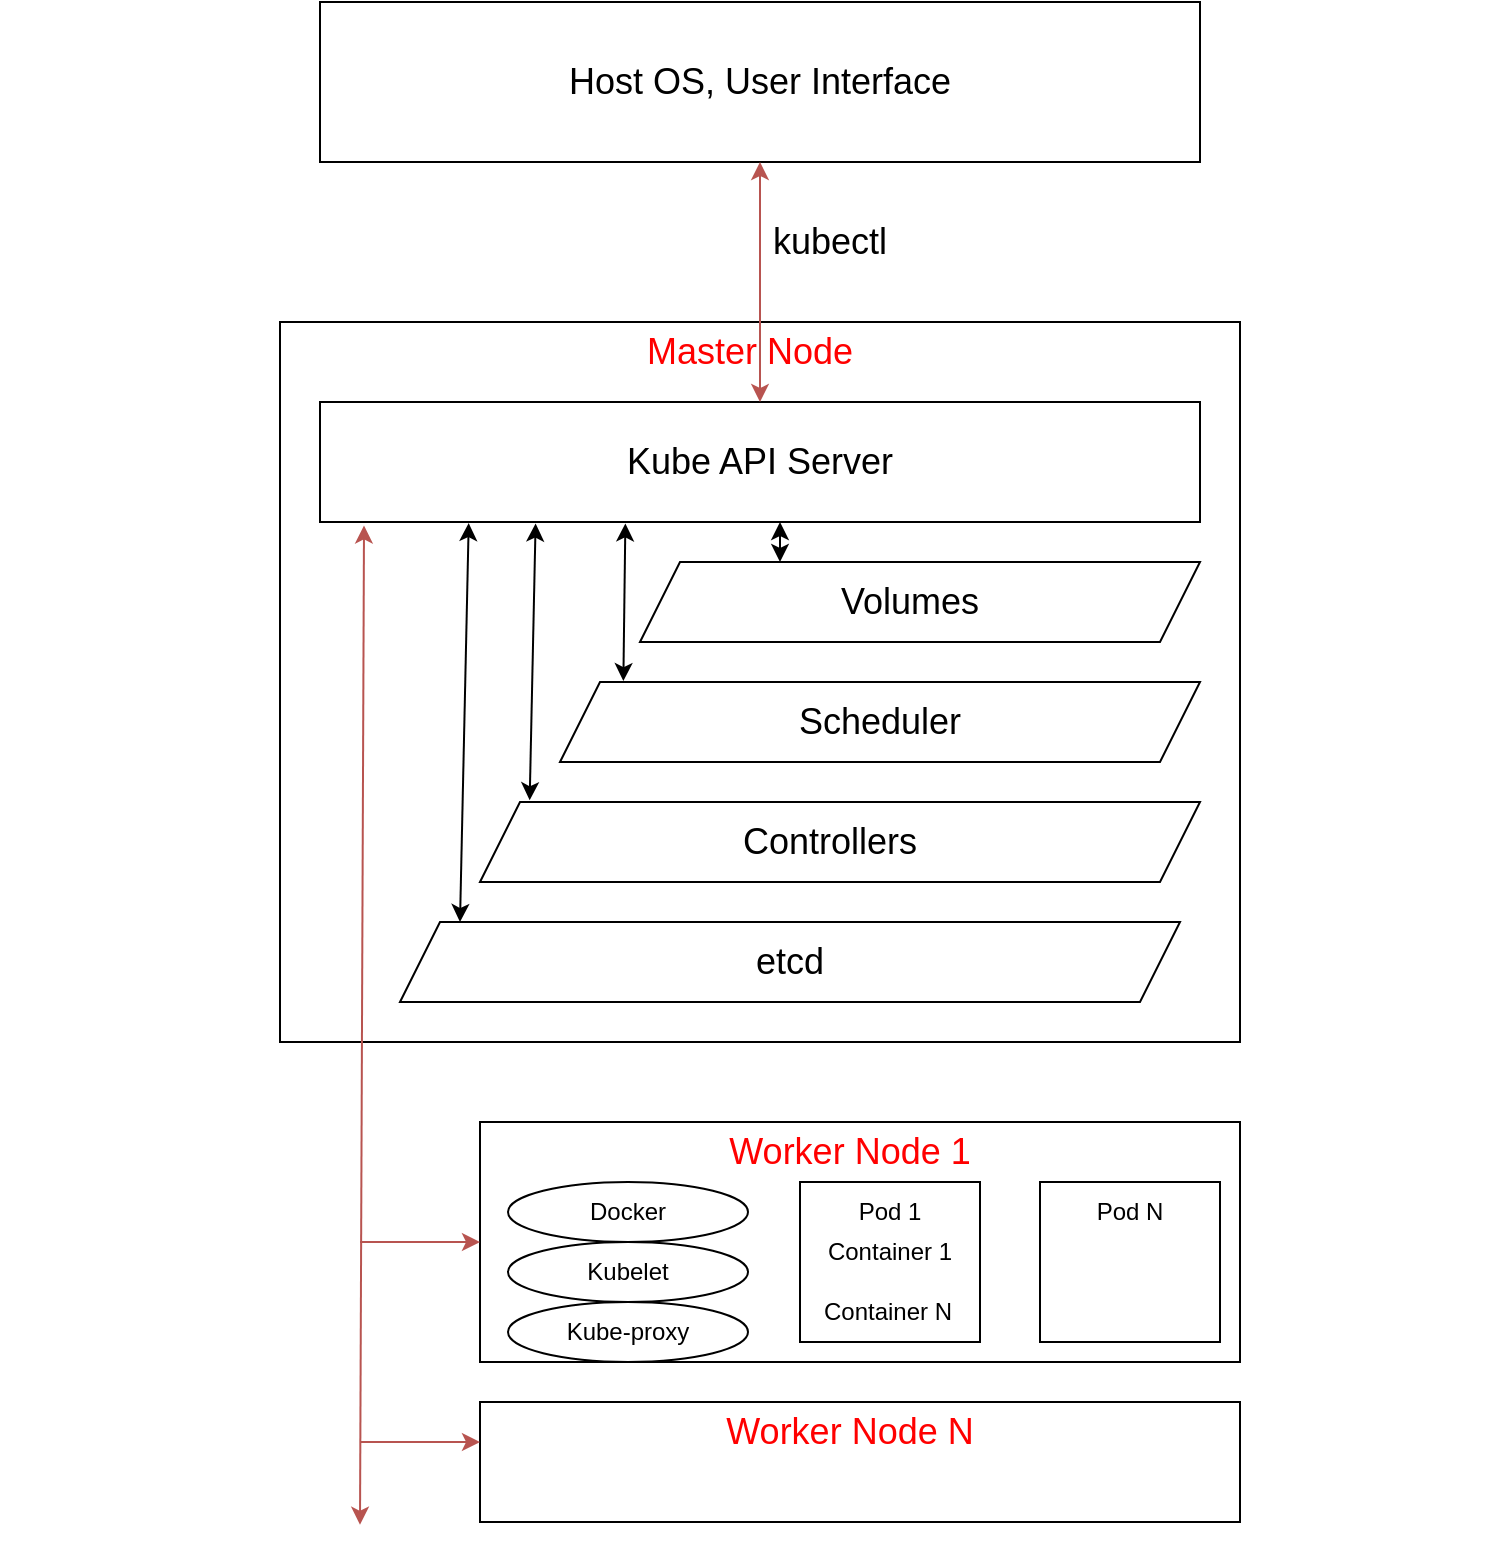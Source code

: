 <mxfile version="21.2.9" type="github">
  <diagram name="Страница 1" id="uwFEdxgpk832R23r9vTN">
    <mxGraphModel dx="683" dy="366" grid="1" gridSize="10" guides="1" tooltips="1" connect="1" arrows="1" fold="1" page="1" pageScale="1" pageWidth="827" pageHeight="1169" math="0" shadow="0">
      <root>
        <mxCell id="0" />
        <mxCell id="1" parent="0" />
        <mxCell id="uK35nHAd_BGC3GV_SIp5-1" value="" style="rounded=0;whiteSpace=wrap;html=1;" vertex="1" parent="1">
          <mxGeometry x="200" y="40" width="440" height="80" as="geometry" />
        </mxCell>
        <mxCell id="uK35nHAd_BGC3GV_SIp5-2" value="&lt;font style=&quot;font-size: 18px;&quot;&gt;Host OS, User Interface&lt;/font&gt;" style="text;html=1;strokeColor=none;fillColor=none;align=center;verticalAlign=middle;whiteSpace=wrap;rounded=0;" vertex="1" parent="1">
          <mxGeometry x="200" y="40" width="440" height="80" as="geometry" />
        </mxCell>
        <mxCell id="uK35nHAd_BGC3GV_SIp5-4" value="&lt;font style=&quot;font-size: 18px;&quot;&gt;kubectl&lt;/font&gt;" style="text;html=1;strokeColor=none;fillColor=none;align=center;verticalAlign=middle;whiteSpace=wrap;rounded=0;" vertex="1" parent="1">
          <mxGeometry x="380" y="130" width="150" height="60" as="geometry" />
        </mxCell>
        <mxCell id="uK35nHAd_BGC3GV_SIp5-5" value="" style="rounded=0;whiteSpace=wrap;html=1;" vertex="1" parent="1">
          <mxGeometry x="180" y="200" width="480" height="360" as="geometry" />
        </mxCell>
        <mxCell id="uK35nHAd_BGC3GV_SIp5-6" value="&lt;font color=&quot;#ff0000&quot; style=&quot;font-size: 18px;&quot;&gt;Master Node&lt;/font&gt;" style="text;html=1;strokeColor=none;fillColor=none;align=center;verticalAlign=middle;whiteSpace=wrap;rounded=0;" vertex="1" parent="1">
          <mxGeometry x="40" y="200" width="750" height="30" as="geometry" />
        </mxCell>
        <mxCell id="uK35nHAd_BGC3GV_SIp5-7" value="" style="rounded=0;whiteSpace=wrap;html=1;" vertex="1" parent="1">
          <mxGeometry x="200" y="240" width="440" height="60" as="geometry" />
        </mxCell>
        <mxCell id="uK35nHAd_BGC3GV_SIp5-8" value="&lt;font style=&quot;font-size: 18px;&quot;&gt;Kube API Server&lt;/font&gt;" style="text;html=1;strokeColor=none;fillColor=none;align=center;verticalAlign=middle;whiteSpace=wrap;rounded=0;" vertex="1" parent="1">
          <mxGeometry x="220" y="255" width="400" height="30" as="geometry" />
        </mxCell>
        <mxCell id="uK35nHAd_BGC3GV_SIp5-10" value="" style="endArrow=classic;startArrow=classic;html=1;rounded=0;exitX=0.5;exitY=1;exitDx=0;exitDy=0;fillColor=#f8cecc;strokeColor=#b85450;" edge="1" parent="1" source="uK35nHAd_BGC3GV_SIp5-2" target="uK35nHAd_BGC3GV_SIp5-7">
          <mxGeometry width="50" height="50" relative="1" as="geometry">
            <mxPoint x="410" y="330" as="sourcePoint" />
            <mxPoint x="460" y="280" as="targetPoint" />
          </mxGeometry>
        </mxCell>
        <mxCell id="uK35nHAd_BGC3GV_SIp5-11" value="" style="shape=parallelogram;perimeter=parallelogramPerimeter;whiteSpace=wrap;html=1;fixedSize=1;" vertex="1" parent="1">
          <mxGeometry x="360" y="320" width="280" height="40" as="geometry" />
        </mxCell>
        <mxCell id="uK35nHAd_BGC3GV_SIp5-12" value="" style="shape=parallelogram;perimeter=parallelogramPerimeter;whiteSpace=wrap;html=1;fixedSize=1;" vertex="1" parent="1">
          <mxGeometry x="320" y="380" width="320" height="40" as="geometry" />
        </mxCell>
        <mxCell id="uK35nHAd_BGC3GV_SIp5-13" value="" style="shape=parallelogram;perimeter=parallelogramPerimeter;whiteSpace=wrap;html=1;fixedSize=1;" vertex="1" parent="1">
          <mxGeometry x="280" y="440" width="360" height="40" as="geometry" />
        </mxCell>
        <mxCell id="uK35nHAd_BGC3GV_SIp5-14" value="&lt;font style=&quot;font-size: 18px;&quot;&gt;Volumes&lt;/font&gt;" style="text;html=1;strokeColor=none;fillColor=none;align=center;verticalAlign=middle;whiteSpace=wrap;rounded=0;" vertex="1" parent="1">
          <mxGeometry x="370" y="325" width="250" height="30" as="geometry" />
        </mxCell>
        <mxCell id="uK35nHAd_BGC3GV_SIp5-15" value="&lt;font style=&quot;font-size: 18px;&quot;&gt;Scheduler&lt;/font&gt;" style="text;html=1;strokeColor=none;fillColor=none;align=center;verticalAlign=middle;whiteSpace=wrap;rounded=0;" vertex="1" parent="1">
          <mxGeometry x="340" y="385" width="280" height="30" as="geometry" />
        </mxCell>
        <mxCell id="uK35nHAd_BGC3GV_SIp5-16" value="&lt;font style=&quot;font-size: 18px;&quot;&gt;Controllers&lt;/font&gt;" style="text;html=1;strokeColor=none;fillColor=none;align=center;verticalAlign=middle;whiteSpace=wrap;rounded=0;" vertex="1" parent="1">
          <mxGeometry x="290" y="445" width="330" height="30" as="geometry" />
        </mxCell>
        <mxCell id="uK35nHAd_BGC3GV_SIp5-17" value="" style="endArrow=classic;startArrow=classic;html=1;rounded=0;entryX=0.25;entryY=0;entryDx=0;entryDy=0;" edge="1" parent="1" target="uK35nHAd_BGC3GV_SIp5-11">
          <mxGeometry width="50" height="50" relative="1" as="geometry">
            <mxPoint x="430" y="300" as="sourcePoint" />
            <mxPoint x="390" y="390" as="targetPoint" />
          </mxGeometry>
        </mxCell>
        <mxCell id="uK35nHAd_BGC3GV_SIp5-18" value="" style="endArrow=classic;startArrow=classic;html=1;rounded=0;exitX=0.099;exitY=-0.011;exitDx=0;exitDy=0;exitPerimeter=0;entryX=0.347;entryY=1.012;entryDx=0;entryDy=0;entryPerimeter=0;" edge="1" parent="1" source="uK35nHAd_BGC3GV_SIp5-12" target="uK35nHAd_BGC3GV_SIp5-7">
          <mxGeometry width="50" height="50" relative="1" as="geometry">
            <mxPoint x="480" y="410" as="sourcePoint" />
            <mxPoint x="335" y="300" as="targetPoint" />
          </mxGeometry>
        </mxCell>
        <mxCell id="uK35nHAd_BGC3GV_SIp5-19" value="" style="endArrow=classic;startArrow=classic;html=1;rounded=0;entryX=0.069;entryY=-0.022;entryDx=0;entryDy=0;entryPerimeter=0;exitX=0.245;exitY=1.013;exitDx=0;exitDy=0;exitPerimeter=0;" edge="1" parent="1" source="uK35nHAd_BGC3GV_SIp5-7" target="uK35nHAd_BGC3GV_SIp5-13">
          <mxGeometry width="50" height="50" relative="1" as="geometry">
            <mxPoint x="430" y="330" as="sourcePoint" />
            <mxPoint x="480" y="280" as="targetPoint" />
          </mxGeometry>
        </mxCell>
        <mxCell id="uK35nHAd_BGC3GV_SIp5-20" value="" style="shape=parallelogram;perimeter=parallelogramPerimeter;whiteSpace=wrap;html=1;fixedSize=1;" vertex="1" parent="1">
          <mxGeometry x="240" y="500" width="390" height="40" as="geometry" />
        </mxCell>
        <mxCell id="uK35nHAd_BGC3GV_SIp5-21" value="&lt;font style=&quot;font-size: 18px;&quot;&gt;etcd&lt;/font&gt;" style="text;html=1;strokeColor=none;fillColor=none;align=center;verticalAlign=middle;whiteSpace=wrap;rounded=0;" vertex="1" parent="1">
          <mxGeometry x="270" y="505" width="330" height="30" as="geometry" />
        </mxCell>
        <mxCell id="uK35nHAd_BGC3GV_SIp5-22" value="" style="endArrow=classic;startArrow=classic;html=1;rounded=0;entryX=0.069;entryY=-0.022;entryDx=0;entryDy=0;entryPerimeter=0;exitX=0.169;exitY=1.009;exitDx=0;exitDy=0;exitPerimeter=0;" edge="1" parent="1" source="uK35nHAd_BGC3GV_SIp5-7">
          <mxGeometry width="50" height="50" relative="1" as="geometry">
            <mxPoint x="273" y="362" as="sourcePoint" />
            <mxPoint x="270" y="500" as="targetPoint" />
          </mxGeometry>
        </mxCell>
        <mxCell id="uK35nHAd_BGC3GV_SIp5-23" value="" style="endArrow=classic;startArrow=classic;html=1;rounded=0;entryX=0.05;entryY=1.029;entryDx=0;entryDy=0;entryPerimeter=0;fillColor=#f8cecc;strokeColor=#b85450;" edge="1" parent="1" target="uK35nHAd_BGC3GV_SIp5-7">
          <mxGeometry width="50" height="50" relative="1" as="geometry">
            <mxPoint x="220" y="801.379" as="sourcePoint" />
            <mxPoint x="530" y="360" as="targetPoint" />
          </mxGeometry>
        </mxCell>
        <mxCell id="uK35nHAd_BGC3GV_SIp5-24" value="" style="rounded=0;whiteSpace=wrap;html=1;" vertex="1" parent="1">
          <mxGeometry x="280" y="600" width="380" height="120" as="geometry" />
        </mxCell>
        <mxCell id="uK35nHAd_BGC3GV_SIp5-25" value="" style="endArrow=classic;html=1;rounded=0;entryX=0;entryY=0.5;entryDx=0;entryDy=0;fillColor=#f8cecc;strokeColor=#b85450;" edge="1" parent="1" target="uK35nHAd_BGC3GV_SIp5-24">
          <mxGeometry width="50" height="50" relative="1" as="geometry">
            <mxPoint x="220" y="660" as="sourcePoint" />
            <mxPoint x="530" y="590" as="targetPoint" />
          </mxGeometry>
        </mxCell>
        <mxCell id="uK35nHAd_BGC3GV_SIp5-26" value="&lt;font style=&quot;font-size: 18px;&quot; color=&quot;#ff0000&quot;&gt;Worker Node 1&lt;/font&gt;" style="text;html=1;strokeColor=none;fillColor=none;align=center;verticalAlign=middle;whiteSpace=wrap;rounded=0;" vertex="1" parent="1">
          <mxGeometry x="280" y="600" width="370" height="30" as="geometry" />
        </mxCell>
        <mxCell id="uK35nHAd_BGC3GV_SIp5-27" value="" style="rounded=0;whiteSpace=wrap;html=1;" vertex="1" parent="1">
          <mxGeometry x="440" y="630" width="90" height="80" as="geometry" />
        </mxCell>
        <mxCell id="uK35nHAd_BGC3GV_SIp5-28" value="Pod 1" style="text;html=1;strokeColor=none;fillColor=none;align=center;verticalAlign=middle;whiteSpace=wrap;rounded=0;" vertex="1" parent="1">
          <mxGeometry x="440" y="630" width="90" height="30" as="geometry" />
        </mxCell>
        <mxCell id="uK35nHAd_BGC3GV_SIp5-29" value="" style="rounded=0;whiteSpace=wrap;html=1;" vertex="1" parent="1">
          <mxGeometry x="560" y="630" width="90" height="80" as="geometry" />
        </mxCell>
        <mxCell id="uK35nHAd_BGC3GV_SIp5-30" value="Pod N" style="text;html=1;strokeColor=none;fillColor=none;align=center;verticalAlign=middle;whiteSpace=wrap;rounded=0;" vertex="1" parent="1">
          <mxGeometry x="560" y="630" width="90" height="30" as="geometry" />
        </mxCell>
        <mxCell id="uK35nHAd_BGC3GV_SIp5-31" value="Container 1" style="text;html=1;strokeColor=none;fillColor=none;align=center;verticalAlign=middle;whiteSpace=wrap;rounded=0;" vertex="1" parent="1">
          <mxGeometry x="440" y="650" width="90" height="30" as="geometry" />
        </mxCell>
        <mxCell id="uK35nHAd_BGC3GV_SIp5-32" value="Container N" style="text;html=1;strokeColor=none;fillColor=none;align=center;verticalAlign=middle;whiteSpace=wrap;rounded=0;" vertex="1" parent="1">
          <mxGeometry x="439" y="680" width="90" height="30" as="geometry" />
        </mxCell>
        <mxCell id="uK35nHAd_BGC3GV_SIp5-33" value="" style="ellipse;whiteSpace=wrap;html=1;" vertex="1" parent="1">
          <mxGeometry x="294" y="630" width="120" height="30" as="geometry" />
        </mxCell>
        <mxCell id="uK35nHAd_BGC3GV_SIp5-34" value="Docker" style="text;html=1;strokeColor=none;fillColor=none;align=center;verticalAlign=middle;whiteSpace=wrap;rounded=0;" vertex="1" parent="1">
          <mxGeometry x="294" y="630" width="120" height="30" as="geometry" />
        </mxCell>
        <mxCell id="uK35nHAd_BGC3GV_SIp5-35" value="" style="ellipse;whiteSpace=wrap;html=1;" vertex="1" parent="1">
          <mxGeometry x="294" y="660" width="120" height="30" as="geometry" />
        </mxCell>
        <mxCell id="uK35nHAd_BGC3GV_SIp5-36" value="Kubelet" style="text;html=1;strokeColor=none;fillColor=none;align=center;verticalAlign=middle;whiteSpace=wrap;rounded=0;" vertex="1" parent="1">
          <mxGeometry x="294" y="660" width="120" height="30" as="geometry" />
        </mxCell>
        <mxCell id="uK35nHAd_BGC3GV_SIp5-37" value="" style="ellipse;whiteSpace=wrap;html=1;" vertex="1" parent="1">
          <mxGeometry x="294" y="690" width="120" height="30" as="geometry" />
        </mxCell>
        <mxCell id="uK35nHAd_BGC3GV_SIp5-38" value="Kube-proxy" style="text;html=1;strokeColor=none;fillColor=none;align=center;verticalAlign=middle;whiteSpace=wrap;rounded=0;" vertex="1" parent="1">
          <mxGeometry x="294" y="690" width="120" height="30" as="geometry" />
        </mxCell>
        <mxCell id="uK35nHAd_BGC3GV_SIp5-39" value="" style="rounded=0;whiteSpace=wrap;html=1;" vertex="1" parent="1">
          <mxGeometry x="280" y="740" width="380" height="60" as="geometry" />
        </mxCell>
        <mxCell id="uK35nHAd_BGC3GV_SIp5-40" value="&lt;font style=&quot;font-size: 18px;&quot; color=&quot;#ff0000&quot;&gt;Worker Node N&lt;/font&gt;" style="text;html=1;strokeColor=none;fillColor=none;align=center;verticalAlign=middle;whiteSpace=wrap;rounded=0;" vertex="1" parent="1">
          <mxGeometry x="280" y="740" width="370" height="30" as="geometry" />
        </mxCell>
        <mxCell id="uK35nHAd_BGC3GV_SIp5-41" value="" style="endArrow=classic;html=1;rounded=0;entryX=0;entryY=0.5;entryDx=0;entryDy=0;fillColor=#f8cecc;strokeColor=#b85450;" edge="1" parent="1">
          <mxGeometry width="50" height="50" relative="1" as="geometry">
            <mxPoint x="220" y="760" as="sourcePoint" />
            <mxPoint x="280" y="760" as="targetPoint" />
          </mxGeometry>
        </mxCell>
      </root>
    </mxGraphModel>
  </diagram>
</mxfile>
